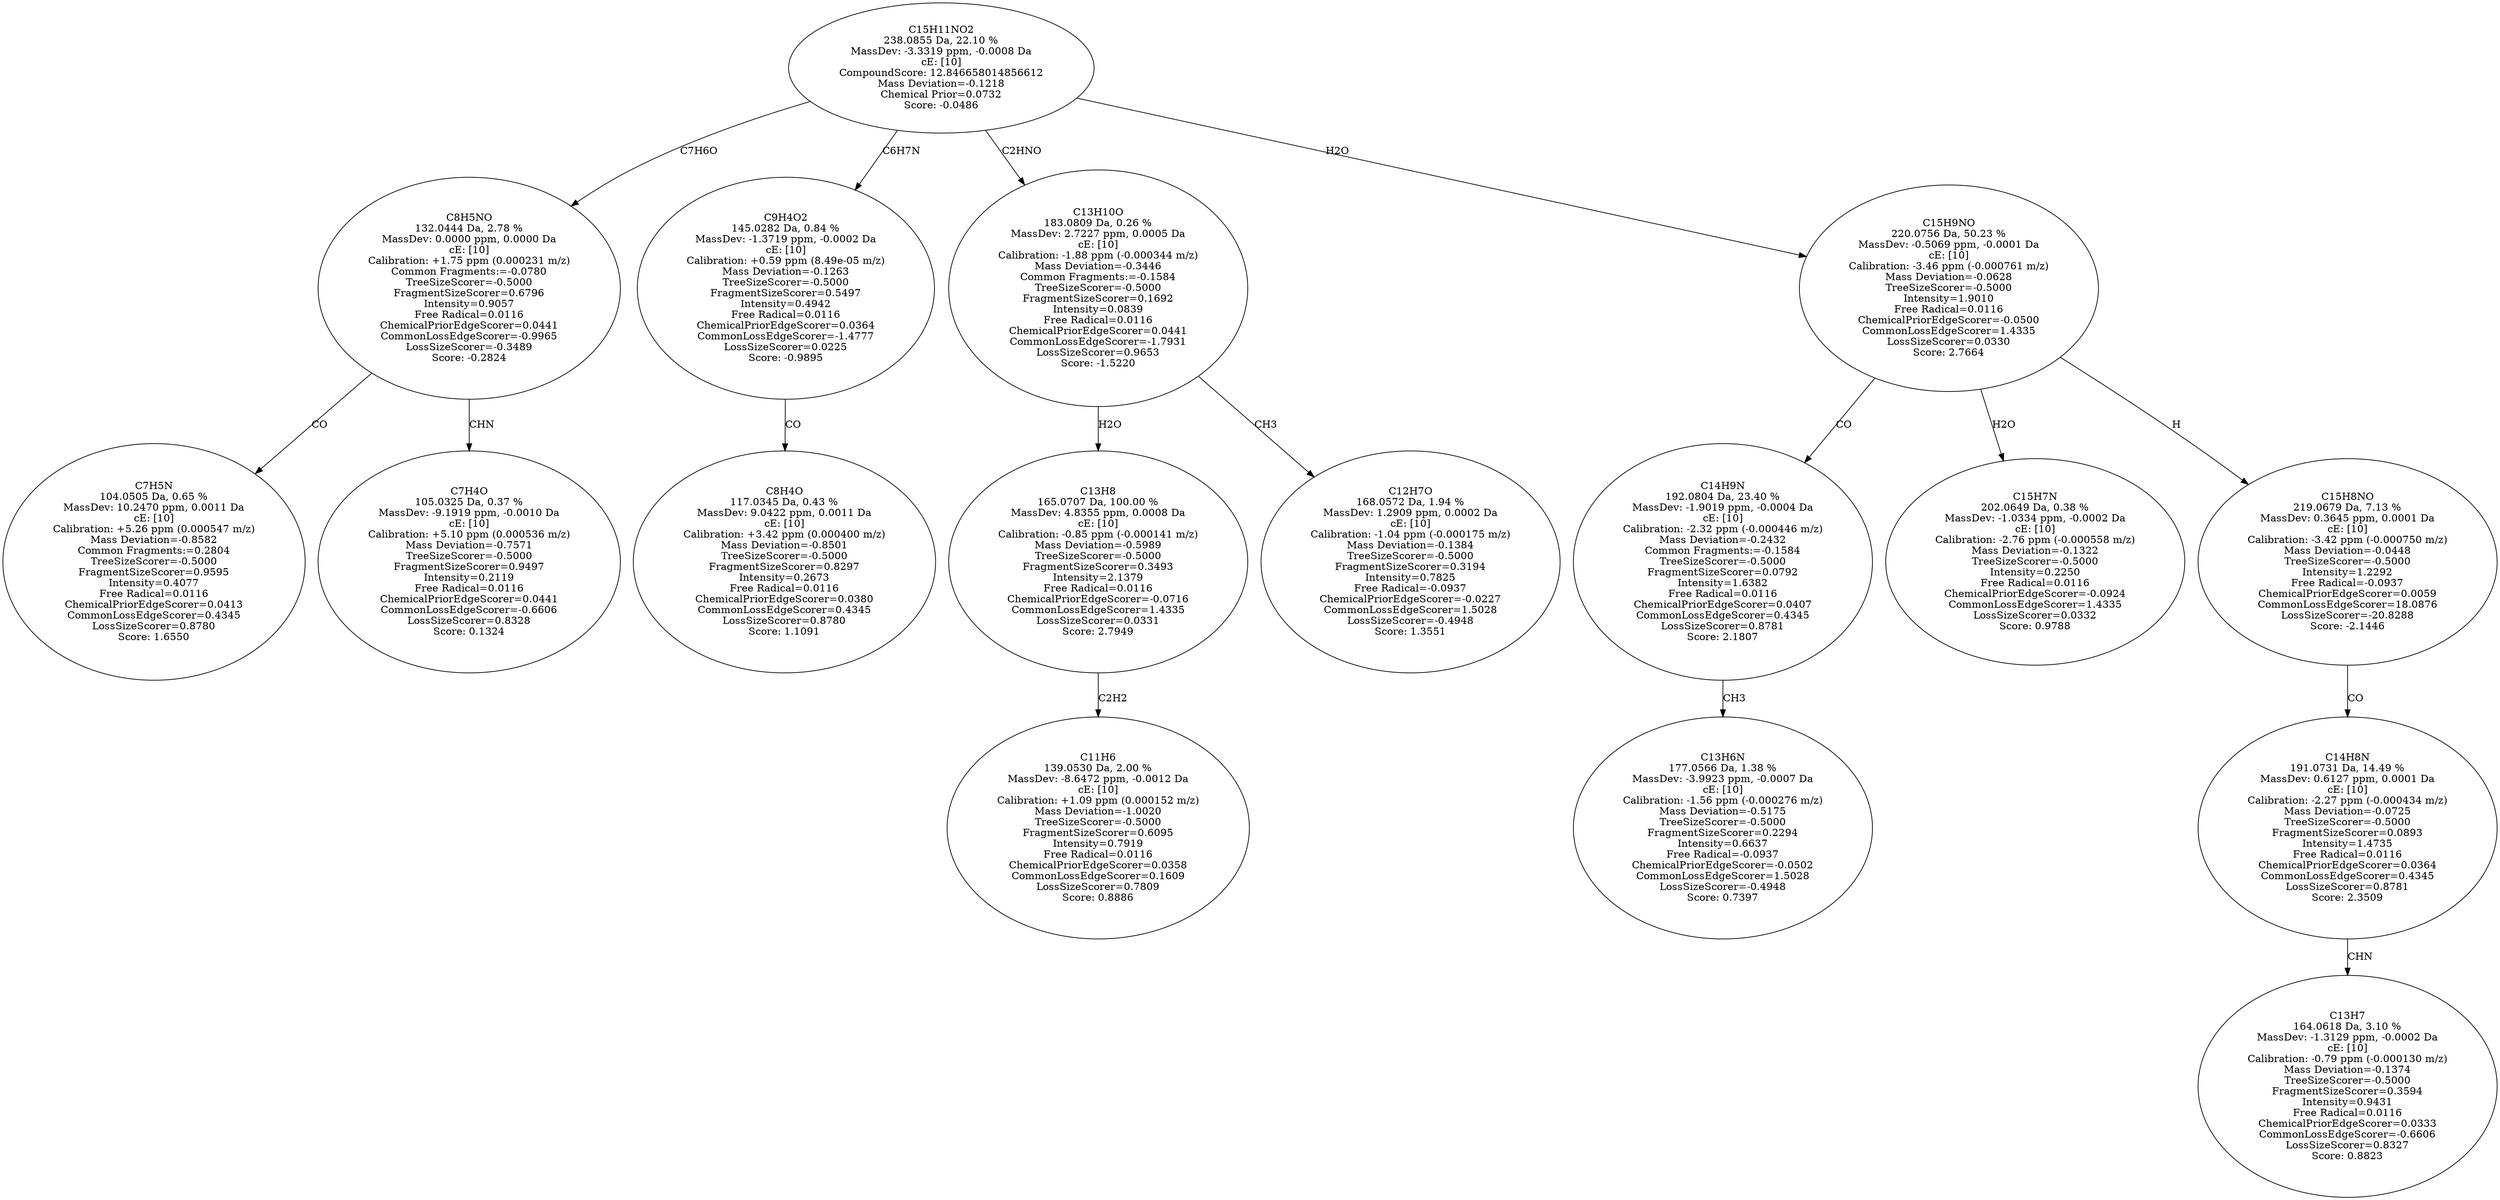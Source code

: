 strict digraph {
v1 [label="C7H5N\n104.0505 Da, 0.65 %\nMassDev: 10.2470 ppm, 0.0011 Da\ncE: [10]\nCalibration: +5.26 ppm (0.000547 m/z)\nMass Deviation=-0.8582\nCommon Fragments:=0.2804\nTreeSizeScorer=-0.5000\nFragmentSizeScorer=0.9595\nIntensity=0.4077\nFree Radical=0.0116\nChemicalPriorEdgeScorer=0.0413\nCommonLossEdgeScorer=0.4345\nLossSizeScorer=0.8780\nScore: 1.6550"];
v2 [label="C7H4O\n105.0325 Da, 0.37 %\nMassDev: -9.1919 ppm, -0.0010 Da\ncE: [10]\nCalibration: +5.10 ppm (0.000536 m/z)\nMass Deviation=-0.7571\nTreeSizeScorer=-0.5000\nFragmentSizeScorer=0.9497\nIntensity=0.2119\nFree Radical=0.0116\nChemicalPriorEdgeScorer=0.0441\nCommonLossEdgeScorer=-0.6606\nLossSizeScorer=0.8328\nScore: 0.1324"];
v3 [label="C8H5NO\n132.0444 Da, 2.78 %\nMassDev: 0.0000 ppm, 0.0000 Da\ncE: [10]\nCalibration: +1.75 ppm (0.000231 m/z)\nCommon Fragments:=-0.0780\nTreeSizeScorer=-0.5000\nFragmentSizeScorer=0.6796\nIntensity=0.9057\nFree Radical=0.0116\nChemicalPriorEdgeScorer=0.0441\nCommonLossEdgeScorer=-0.9965\nLossSizeScorer=-0.3489\nScore: -0.2824"];
v4 [label="C8H4O\n117.0345 Da, 0.43 %\nMassDev: 9.0422 ppm, 0.0011 Da\ncE: [10]\nCalibration: +3.42 ppm (0.000400 m/z)\nMass Deviation=-0.8501\nTreeSizeScorer=-0.5000\nFragmentSizeScorer=0.8297\nIntensity=0.2673\nFree Radical=0.0116\nChemicalPriorEdgeScorer=0.0380\nCommonLossEdgeScorer=0.4345\nLossSizeScorer=0.8780\nScore: 1.1091"];
v5 [label="C9H4O2\n145.0282 Da, 0.84 %\nMassDev: -1.3719 ppm, -0.0002 Da\ncE: [10]\nCalibration: +0.59 ppm (8.49e-05 m/z)\nMass Deviation=-0.1263\nTreeSizeScorer=-0.5000\nFragmentSizeScorer=0.5497\nIntensity=0.4942\nFree Radical=0.0116\nChemicalPriorEdgeScorer=0.0364\nCommonLossEdgeScorer=-1.4777\nLossSizeScorer=0.0225\nScore: -0.9895"];
v6 [label="C11H6\n139.0530 Da, 2.00 %\nMassDev: -8.6472 ppm, -0.0012 Da\ncE: [10]\nCalibration: +1.09 ppm (0.000152 m/z)\nMass Deviation=-1.0020\nTreeSizeScorer=-0.5000\nFragmentSizeScorer=0.6095\nIntensity=0.7919\nFree Radical=0.0116\nChemicalPriorEdgeScorer=0.0358\nCommonLossEdgeScorer=0.1609\nLossSizeScorer=0.7809\nScore: 0.8886"];
v7 [label="C13H8\n165.0707 Da, 100.00 %\nMassDev: 4.8355 ppm, 0.0008 Da\ncE: [10]\nCalibration: -0.85 ppm (-0.000141 m/z)\nMass Deviation=-0.5989\nTreeSizeScorer=-0.5000\nFragmentSizeScorer=0.3493\nIntensity=2.1379\nFree Radical=0.0116\nChemicalPriorEdgeScorer=-0.0716\nCommonLossEdgeScorer=1.4335\nLossSizeScorer=0.0331\nScore: 2.7949"];
v8 [label="C12H7O\n168.0572 Da, 1.94 %\nMassDev: 1.2909 ppm, 0.0002 Da\ncE: [10]\nCalibration: -1.04 ppm (-0.000175 m/z)\nMass Deviation=-0.1384\nTreeSizeScorer=-0.5000\nFragmentSizeScorer=0.3194\nIntensity=0.7825\nFree Radical=-0.0937\nChemicalPriorEdgeScorer=-0.0227\nCommonLossEdgeScorer=1.5028\nLossSizeScorer=-0.4948\nScore: 1.3551"];
v9 [label="C13H10O\n183.0809 Da, 0.26 %\nMassDev: 2.7227 ppm, 0.0005 Da\ncE: [10]\nCalibration: -1.88 ppm (-0.000344 m/z)\nMass Deviation=-0.3446\nCommon Fragments:=-0.1584\nTreeSizeScorer=-0.5000\nFragmentSizeScorer=0.1692\nIntensity=0.0839\nFree Radical=0.0116\nChemicalPriorEdgeScorer=0.0441\nCommonLossEdgeScorer=-1.7931\nLossSizeScorer=0.9653\nScore: -1.5220"];
v10 [label="C13H6N\n177.0566 Da, 1.38 %\nMassDev: -3.9923 ppm, -0.0007 Da\ncE: [10]\nCalibration: -1.56 ppm (-0.000276 m/z)\nMass Deviation=-0.5175\nTreeSizeScorer=-0.5000\nFragmentSizeScorer=0.2294\nIntensity=0.6637\nFree Radical=-0.0937\nChemicalPriorEdgeScorer=-0.0502\nCommonLossEdgeScorer=1.5028\nLossSizeScorer=-0.4948\nScore: 0.7397"];
v11 [label="C14H9N\n192.0804 Da, 23.40 %\nMassDev: -1.9019 ppm, -0.0004 Da\ncE: [10]\nCalibration: -2.32 ppm (-0.000446 m/z)\nMass Deviation=-0.2432\nCommon Fragments:=-0.1584\nTreeSizeScorer=-0.5000\nFragmentSizeScorer=0.0792\nIntensity=1.6382\nFree Radical=0.0116\nChemicalPriorEdgeScorer=0.0407\nCommonLossEdgeScorer=0.4345\nLossSizeScorer=0.8781\nScore: 2.1807"];
v12 [label="C15H7N\n202.0649 Da, 0.38 %\nMassDev: -1.0334 ppm, -0.0002 Da\ncE: [10]\nCalibration: -2.76 ppm (-0.000558 m/z)\nMass Deviation=-0.1322\nTreeSizeScorer=-0.5000\nIntensity=0.2250\nFree Radical=0.0116\nChemicalPriorEdgeScorer=-0.0924\nCommonLossEdgeScorer=1.4335\nLossSizeScorer=0.0332\nScore: 0.9788"];
v13 [label="C13H7\n164.0618 Da, 3.10 %\nMassDev: -1.3129 ppm, -0.0002 Da\ncE: [10]\nCalibration: -0.79 ppm (-0.000130 m/z)\nMass Deviation=-0.1374\nTreeSizeScorer=-0.5000\nFragmentSizeScorer=0.3594\nIntensity=0.9431\nFree Radical=0.0116\nChemicalPriorEdgeScorer=0.0333\nCommonLossEdgeScorer=-0.6606\nLossSizeScorer=0.8327\nScore: 0.8823"];
v14 [label="C14H8N\n191.0731 Da, 14.49 %\nMassDev: 0.6127 ppm, 0.0001 Da\ncE: [10]\nCalibration: -2.27 ppm (-0.000434 m/z)\nMass Deviation=-0.0725\nTreeSizeScorer=-0.5000\nFragmentSizeScorer=0.0893\nIntensity=1.4735\nFree Radical=0.0116\nChemicalPriorEdgeScorer=0.0364\nCommonLossEdgeScorer=0.4345\nLossSizeScorer=0.8781\nScore: 2.3509"];
v15 [label="C15H8NO\n219.0679 Da, 7.13 %\nMassDev: 0.3645 ppm, 0.0001 Da\ncE: [10]\nCalibration: -3.42 ppm (-0.000750 m/z)\nMass Deviation=-0.0448\nTreeSizeScorer=-0.5000\nIntensity=1.2292\nFree Radical=-0.0937\nChemicalPriorEdgeScorer=0.0059\nCommonLossEdgeScorer=18.0876\nLossSizeScorer=-20.8288\nScore: -2.1446"];
v16 [label="C15H9NO\n220.0756 Da, 50.23 %\nMassDev: -0.5069 ppm, -0.0001 Da\ncE: [10]\nCalibration: -3.46 ppm (-0.000761 m/z)\nMass Deviation=-0.0628\nTreeSizeScorer=-0.5000\nIntensity=1.9010\nFree Radical=0.0116\nChemicalPriorEdgeScorer=-0.0500\nCommonLossEdgeScorer=1.4335\nLossSizeScorer=0.0330\nScore: 2.7664"];
v17 [label="C15H11NO2\n238.0855 Da, 22.10 %\nMassDev: -3.3319 ppm, -0.0008 Da\ncE: [10]\nCompoundScore: 12.846658014856612\nMass Deviation=-0.1218\nChemical Prior=0.0732\nScore: -0.0486"];
v3 -> v1 [label="CO"];
v3 -> v2 [label="CHN"];
v17 -> v3 [label="C7H6O"];
v5 -> v4 [label="CO"];
v17 -> v5 [label="C6H7N"];
v7 -> v6 [label="C2H2"];
v9 -> v7 [label="H2O"];
v9 -> v8 [label="CH3"];
v17 -> v9 [label="C2HNO"];
v11 -> v10 [label="CH3"];
v16 -> v11 [label="CO"];
v16 -> v12 [label="H2O"];
v14 -> v13 [label="CHN"];
v15 -> v14 [label="CO"];
v16 -> v15 [label="H"];
v17 -> v16 [label="H2O"];
}